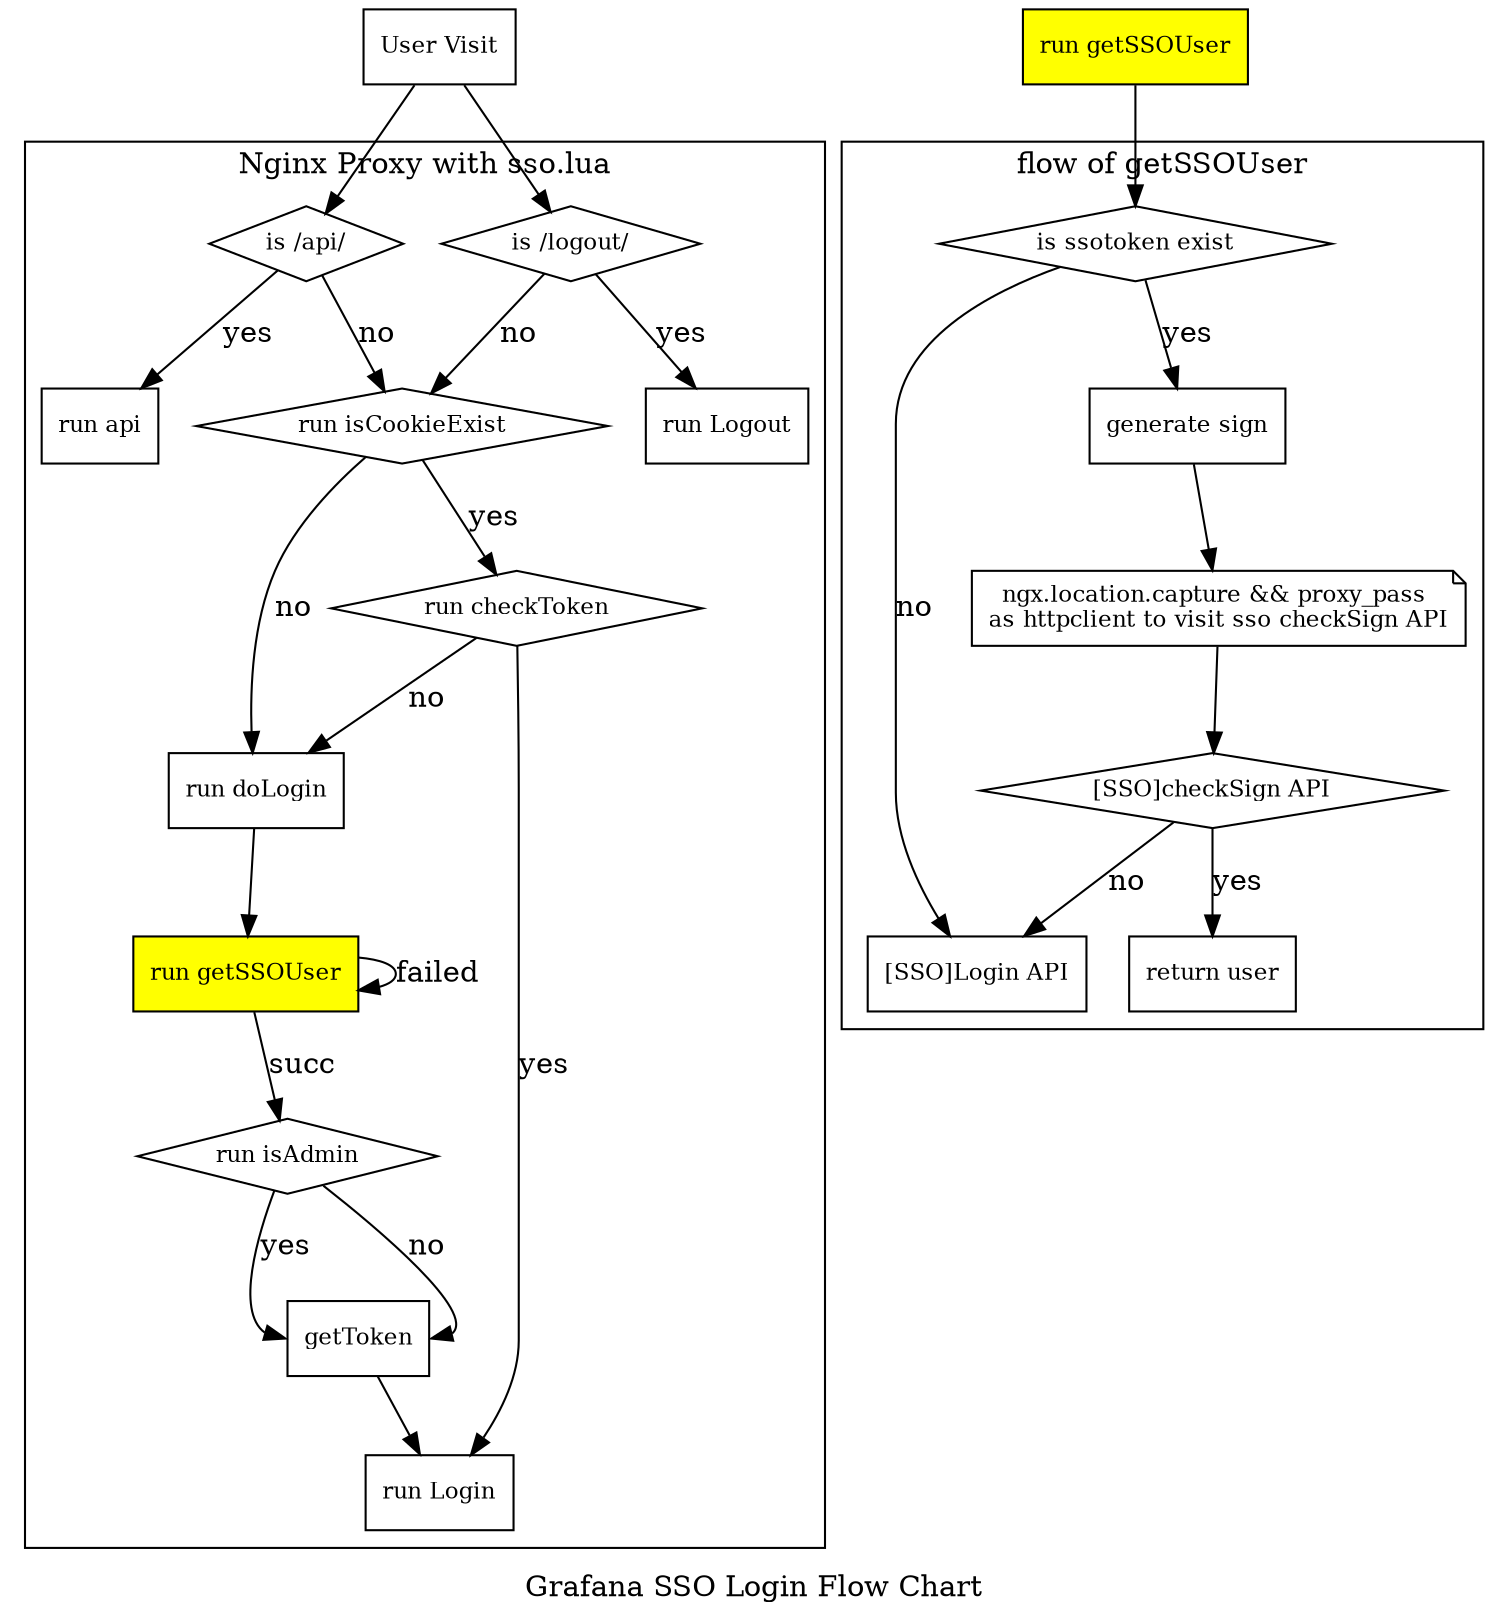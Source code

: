 digraph grafana_sso {
	label="Grafana SSO Login Flow Chart"
	node [shape=record, fontsize=11];	
	user[label="User Visit"];
	
	user -> {nginx_ifapi,nginx_iflogout};
	nginx_ifapi -> api [label="yes"];
	nginx_iflogout -> logout [label="yes"];
	
	subgraph cluster_nginx {
		label="Nginx Proxy with sso.lua";
		nginx_ifapi[shape=diamond, label="is /api/"];
		nginx_iflogout[shape=diamond, label="is /logout/"];
		api[label="run api"];
		logout[label="run Logout"];
		cookie[shape=diamond, label="run isCookieExist"];
		dologin[label="run doLogin"];
		login[label="run Login"];
		getssouser[label="run getSSOUser", style="filled", fillcolor="yellow"];
		gettoken[label="getToken"];
		checktoken[shape=diamond, label="run checkToken"];
		isadmin[shape=diamond, label="run isAdmin"];
	}
	
	{nginx_ifapi,nginx_iflogout} -> cookie[label="no"];
	cookie->dologin[label="no"];
	cookie->checktoken[label="yes"];
	checktoken->login[label="yes"];
	checktoken->dologin[label="no"];
	
	dologin->getssouser;
	getssouser->getssouser[label="failed"]
	getssouser->isadmin[label="succ"];
	isadmin->gettoken:w[label="yes"];
	isadmin->gettoken:e[label="no"];
	gettoken->login;
	
	subgraph cluster_sso {
		label="flow of getSSOUser";
		logurl[label="\[SSO\]Login API"];
		m_token[label="is ssotoken exist", shape=diamond];
		sign[label="generate sign"];
		checksign[label="\[SSO\]checkSign API", shape=diamond];
		httpclient[label="ngx.location.capture && proxy_pass \nas httpclient to visit sso checkSign API", shape=note]
		signok[label="return user"];
	}
	
	getssouser2[label="run getSSOUser",style="filled", fillcolor="yellow"];
	getssouser2->m_token;
	m_token->logurl[label="no"];
	m_token->sign[label="yes"];
	sign->httpclient->checksign;
	checksign->signok[label="yes"];
	checksign->logurl[label="no"];
}